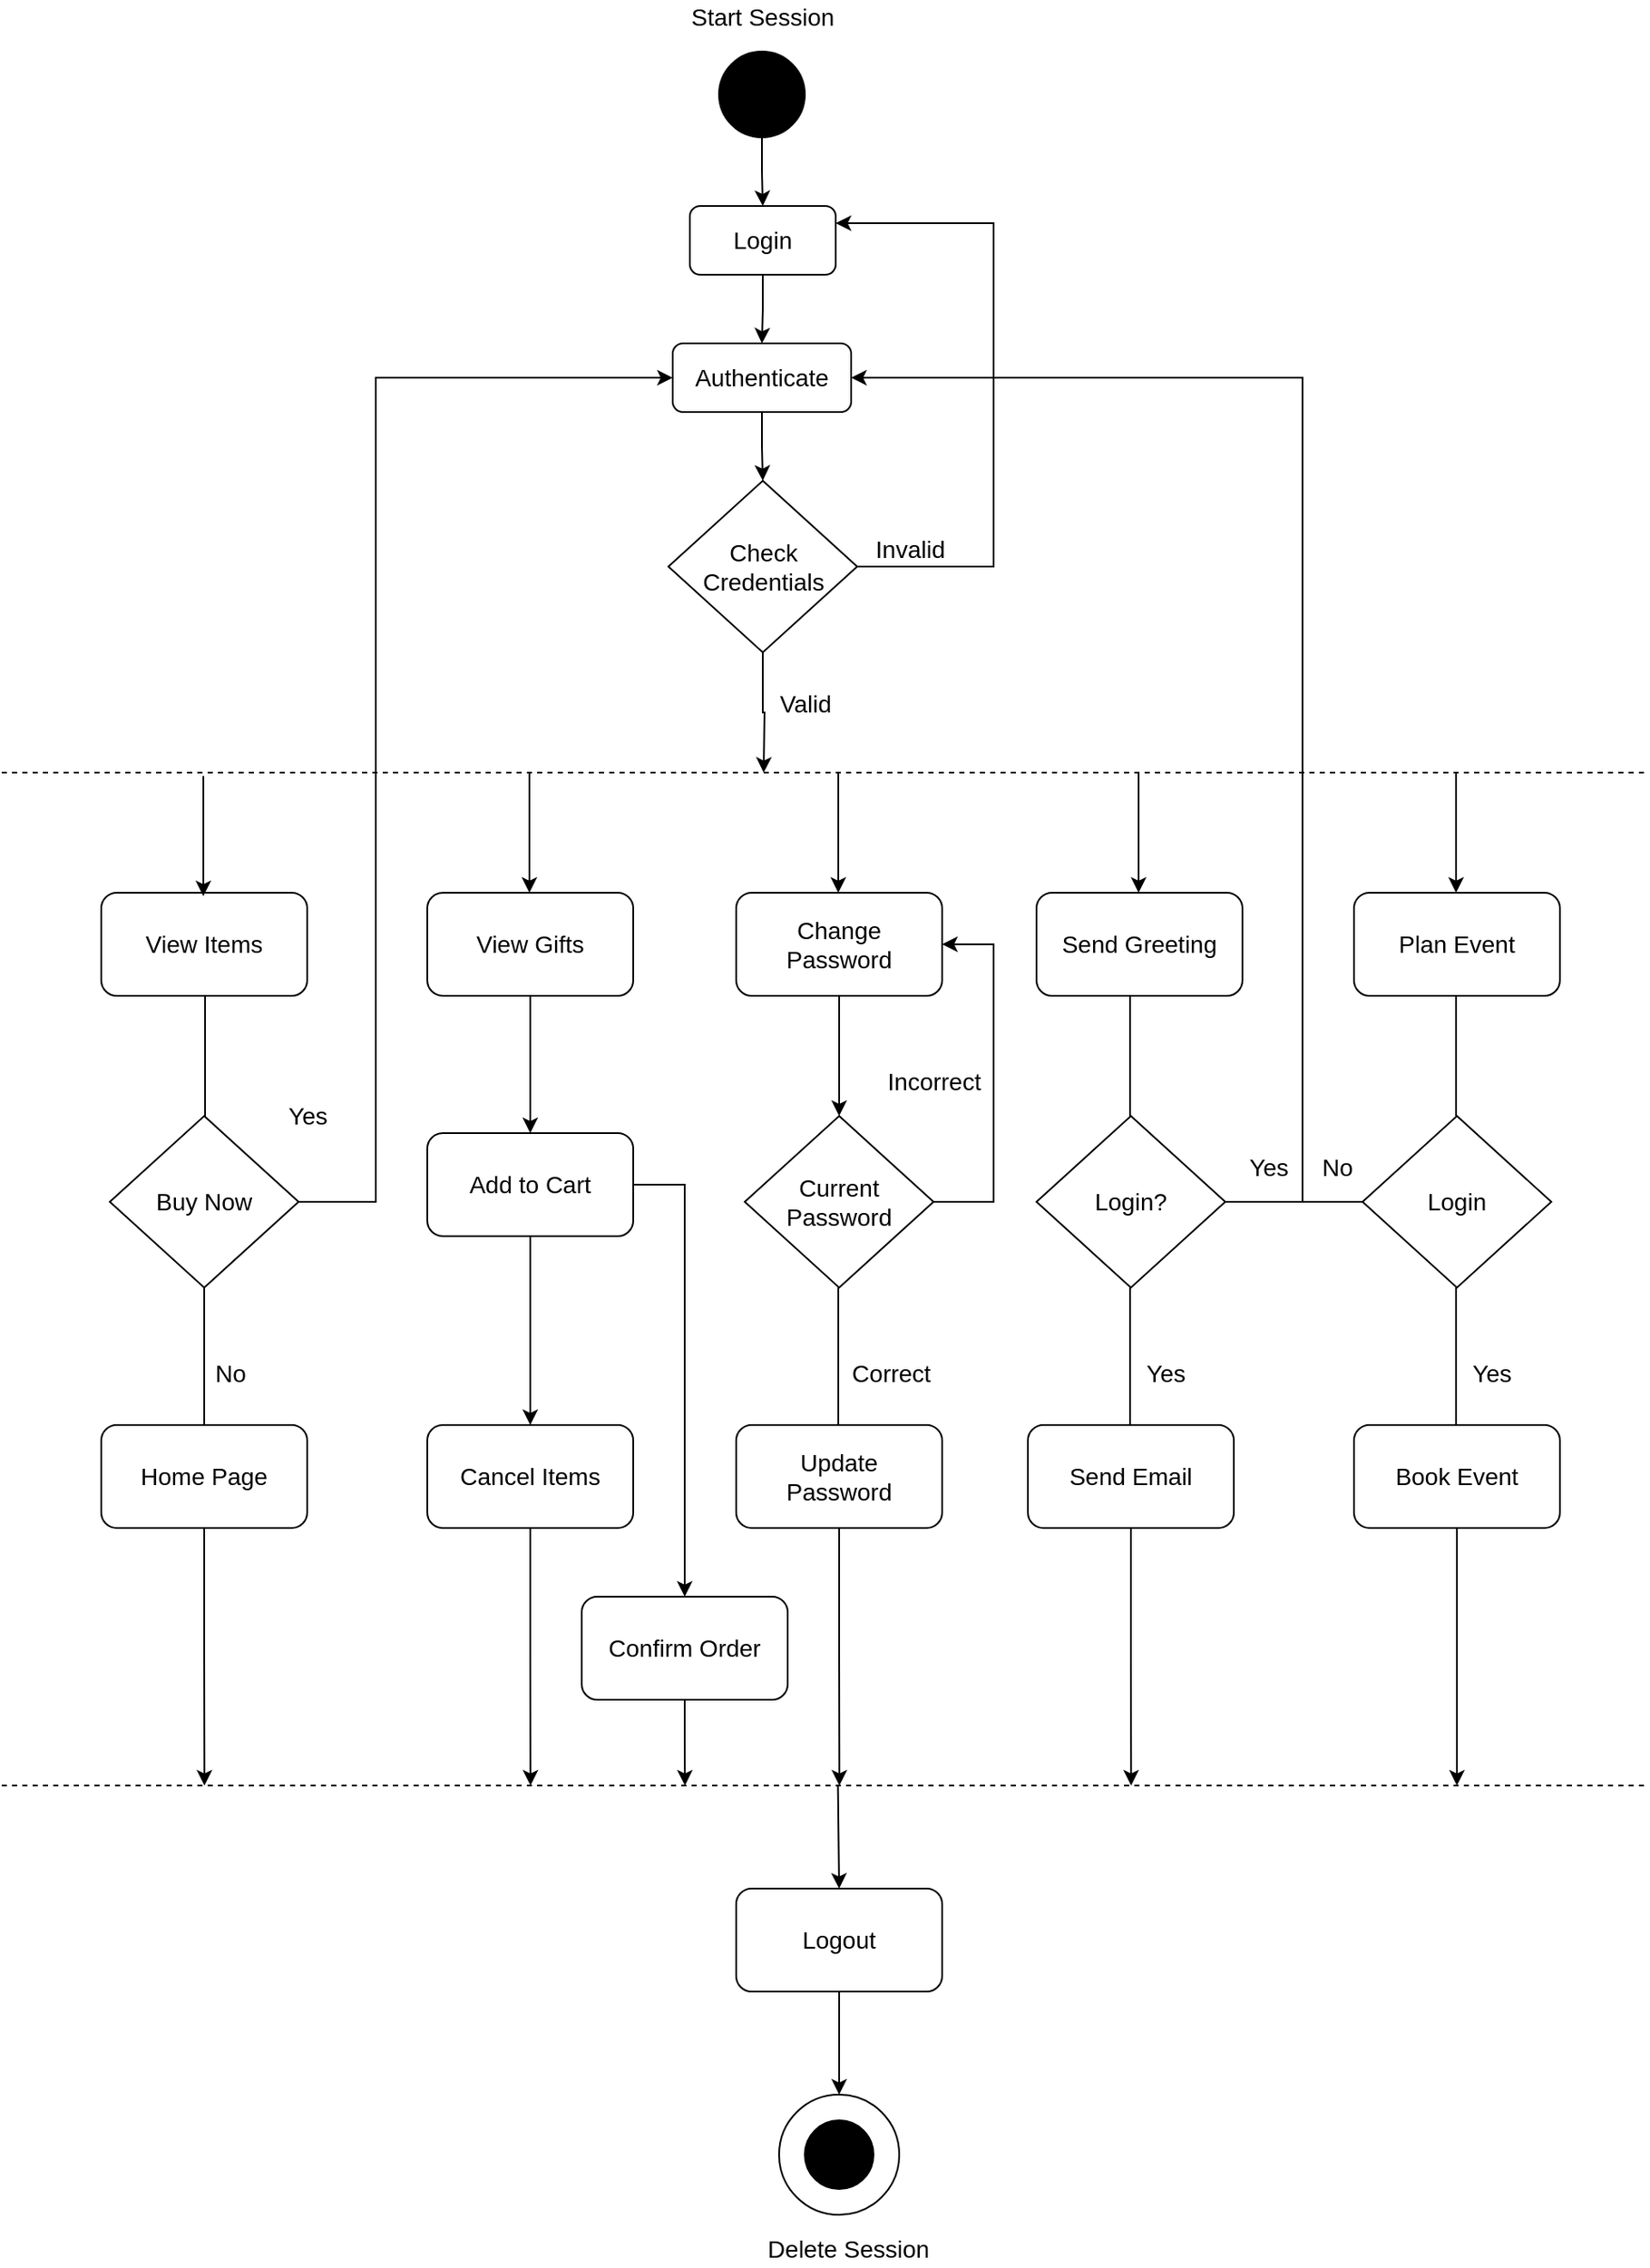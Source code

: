 <mxfile version="17.2.6" type="device"><diagram id="uQPkhNILTBp-T1gYLp-j" name="Page-1"><mxGraphModel dx="1273" dy="664" grid="1" gridSize="10" guides="1" tooltips="1" connect="1" arrows="1" fold="1" page="1" pageScale="1" pageWidth="850" pageHeight="1100" math="0" shadow="0"><root><mxCell id="0"/><mxCell id="1" parent="0"/><mxCell id="Igzqrf_VlsoQQAuXgHz--11" style="edgeStyle=orthogonalEdgeStyle;rounded=0;orthogonalLoop=1;jettySize=auto;html=1;exitX=0.5;exitY=1;exitDx=0;exitDy=0;entryX=0.5;entryY=0;entryDx=0;entryDy=0;" edge="1" parent="1" source="Igzqrf_VlsoQQAuXgHz--1" target="Igzqrf_VlsoQQAuXgHz--4"><mxGeometry relative="1" as="geometry"/></mxCell><mxCell id="Igzqrf_VlsoQQAuXgHz--1" value="" style="ellipse;whiteSpace=wrap;html=1;aspect=fixed;fillColor=#000000;" vertex="1" parent="1"><mxGeometry x="538" y="60" width="50" height="50" as="geometry"/></mxCell><mxCell id="Igzqrf_VlsoQQAuXgHz--9" style="edgeStyle=orthogonalEdgeStyle;rounded=0;orthogonalLoop=1;jettySize=auto;html=1;exitX=0.5;exitY=1;exitDx=0;exitDy=0;entryX=0.5;entryY=0;entryDx=0;entryDy=0;" edge="1" parent="1" source="Igzqrf_VlsoQQAuXgHz--4" target="Igzqrf_VlsoQQAuXgHz--6"><mxGeometry relative="1" as="geometry"/></mxCell><mxCell id="Igzqrf_VlsoQQAuXgHz--4" value="&lt;font style=&quot;font-size: 14px&quot;&gt;Login&lt;/font&gt;" style="rounded=1;whiteSpace=wrap;html=1;fillColor=#FFFFFF;" vertex="1" parent="1"><mxGeometry x="521" y="150" width="85" height="40" as="geometry"/></mxCell><mxCell id="Igzqrf_VlsoQQAuXgHz--20" style="edgeStyle=orthogonalEdgeStyle;rounded=0;orthogonalLoop=1;jettySize=auto;html=1;exitX=0.5;exitY=1;exitDx=0;exitDy=0;entryX=0.5;entryY=0;entryDx=0;entryDy=0;fontSize=14;" edge="1" parent="1" source="Igzqrf_VlsoQQAuXgHz--6" target="Igzqrf_VlsoQQAuXgHz--7"><mxGeometry relative="1" as="geometry"/></mxCell><mxCell id="Igzqrf_VlsoQQAuXgHz--6" value="&lt;font style=&quot;font-size: 14px&quot;&gt;Authenticate&lt;/font&gt;" style="rounded=1;whiteSpace=wrap;html=1;fillColor=#FFFFFF;" vertex="1" parent="1"><mxGeometry x="511" y="230" width="104" height="40" as="geometry"/></mxCell><mxCell id="Igzqrf_VlsoQQAuXgHz--23" style="edgeStyle=orthogonalEdgeStyle;rounded=0;orthogonalLoop=1;jettySize=auto;html=1;exitX=0.5;exitY=1;exitDx=0;exitDy=0;fontSize=14;" edge="1" parent="1" source="Igzqrf_VlsoQQAuXgHz--7"><mxGeometry relative="1" as="geometry"><mxPoint x="564" y="480" as="targetPoint"/></mxGeometry></mxCell><mxCell id="Igzqrf_VlsoQQAuXgHz--50" style="edgeStyle=orthogonalEdgeStyle;rounded=0;orthogonalLoop=1;jettySize=auto;html=1;exitX=1;exitY=0.5;exitDx=0;exitDy=0;entryX=1;entryY=0.25;entryDx=0;entryDy=0;fontSize=14;" edge="1" parent="1" source="Igzqrf_VlsoQQAuXgHz--7" target="Igzqrf_VlsoQQAuXgHz--4"><mxGeometry relative="1" as="geometry"><Array as="points"><mxPoint x="698" y="360"/><mxPoint x="698" y="160"/></Array></mxGeometry></mxCell><mxCell id="Igzqrf_VlsoQQAuXgHz--7" value="&lt;font style=&quot;font-size: 14px&quot;&gt;Check Credentials&lt;/font&gt;" style="rhombus;whiteSpace=wrap;html=1;fillColor=#FFFFFF;" vertex="1" parent="1"><mxGeometry x="508.5" y="310" width="110" height="100" as="geometry"/></mxCell><mxCell id="Igzqrf_VlsoQQAuXgHz--12" value="&lt;font style=&quot;font-size: 14px&quot;&gt;Start Session&lt;/font&gt;" style="text;html=1;align=center;verticalAlign=middle;resizable=0;points=[];autosize=1;strokeColor=none;fillColor=none;" vertex="1" parent="1"><mxGeometry x="513" y="30" width="100" height="20" as="geometry"/></mxCell><mxCell id="Igzqrf_VlsoQQAuXgHz--13" value="&lt;font style=&quot;font-size: 14px&quot;&gt;View Items&lt;/font&gt;" style="rounded=1;whiteSpace=wrap;html=1;fillColor=#FFFFFF;" vertex="1" parent="1"><mxGeometry x="178" y="550" width="120" height="60" as="geometry"/></mxCell><mxCell id="Igzqrf_VlsoQQAuXgHz--37" style="edgeStyle=orthogonalEdgeStyle;rounded=0;orthogonalLoop=1;jettySize=auto;html=1;exitX=0.5;exitY=1;exitDx=0;exitDy=0;fontSize=14;" edge="1" parent="1" source="Igzqrf_VlsoQQAuXgHz--14" target="Igzqrf_VlsoQQAuXgHz--30"><mxGeometry relative="1" as="geometry"/></mxCell><mxCell id="Igzqrf_VlsoQQAuXgHz--14" value="&lt;font style=&quot;font-size: 14px&quot;&gt;View Gifts&lt;/font&gt;" style="rounded=1;whiteSpace=wrap;html=1;fillColor=#FFFFFF;" vertex="1" parent="1"><mxGeometry x="368" y="550" width="120" height="60" as="geometry"/></mxCell><mxCell id="Igzqrf_VlsoQQAuXgHz--38" style="edgeStyle=orthogonalEdgeStyle;rounded=0;orthogonalLoop=1;jettySize=auto;html=1;exitX=0.5;exitY=1;exitDx=0;exitDy=0;entryX=0.5;entryY=0;entryDx=0;entryDy=0;fontSize=14;" edge="1" parent="1" source="Igzqrf_VlsoQQAuXgHz--15" target="Igzqrf_VlsoQQAuXgHz--32"><mxGeometry relative="1" as="geometry"/></mxCell><mxCell id="Igzqrf_VlsoQQAuXgHz--15" value="&lt;font style=&quot;font-size: 14px&quot;&gt;Change &lt;br&gt;Password&lt;/font&gt;" style="rounded=1;whiteSpace=wrap;html=1;fillColor=#FFFFFF;" vertex="1" parent="1"><mxGeometry x="548" y="550" width="120" height="60" as="geometry"/></mxCell><mxCell id="Igzqrf_VlsoQQAuXgHz--16" value="&lt;font style=&quot;font-size: 14px&quot;&gt;Send Greeting&lt;/font&gt;" style="rounded=1;whiteSpace=wrap;html=1;fillColor=#FFFFFF;" vertex="1" parent="1"><mxGeometry x="723" y="550" width="120" height="60" as="geometry"/></mxCell><mxCell id="Igzqrf_VlsoQQAuXgHz--17" value="&lt;font style=&quot;font-size: 14px&quot;&gt;Plan Event&lt;/font&gt;" style="rounded=1;whiteSpace=wrap;html=1;fillColor=#FFFFFF;" vertex="1" parent="1"><mxGeometry x="908" y="550" width="120" height="60" as="geometry"/></mxCell><mxCell id="Igzqrf_VlsoQQAuXgHz--21" value="" style="endArrow=none;dashed=1;html=1;rounded=0;fontSize=14;" edge="1" parent="1"><mxGeometry width="50" height="50" relative="1" as="geometry"><mxPoint x="120" y="480" as="sourcePoint"/><mxPoint x="1078" y="480" as="targetPoint"/></mxGeometry></mxCell><mxCell id="Igzqrf_VlsoQQAuXgHz--24" value="Valid" style="text;html=1;align=center;verticalAlign=middle;resizable=0;points=[];autosize=1;strokeColor=none;fillColor=none;fontSize=14;" vertex="1" parent="1"><mxGeometry x="563" y="430" width="50" height="20" as="geometry"/></mxCell><mxCell id="Igzqrf_VlsoQQAuXgHz--25" value="" style="endArrow=classic;html=1;rounded=0;fontSize=14;" edge="1" parent="1"><mxGeometry width="50" height="50" relative="1" as="geometry"><mxPoint x="237.5" y="482" as="sourcePoint"/><mxPoint x="237.5" y="552" as="targetPoint"/></mxGeometry></mxCell><mxCell id="Igzqrf_VlsoQQAuXgHz--26" value="" style="endArrow=classic;html=1;rounded=0;fontSize=14;" edge="1" parent="1"><mxGeometry width="50" height="50" relative="1" as="geometry"><mxPoint x="427.5" y="480" as="sourcePoint"/><mxPoint x="427.5" y="550" as="targetPoint"/></mxGeometry></mxCell><mxCell id="Igzqrf_VlsoQQAuXgHz--27" value="" style="endArrow=classic;html=1;rounded=0;fontSize=14;" edge="1" parent="1"><mxGeometry width="50" height="50" relative="1" as="geometry"><mxPoint x="607.5" y="480" as="sourcePoint"/><mxPoint x="607.5" y="550" as="targetPoint"/><Array as="points"><mxPoint x="607.5" y="510"/></Array></mxGeometry></mxCell><mxCell id="Igzqrf_VlsoQQAuXgHz--28" value="" style="endArrow=classic;html=1;rounded=0;fontSize=14;" edge="1" parent="1"><mxGeometry width="50" height="50" relative="1" as="geometry"><mxPoint x="782.5" y="480" as="sourcePoint"/><mxPoint x="782.5" y="550" as="targetPoint"/></mxGeometry></mxCell><mxCell id="Igzqrf_VlsoQQAuXgHz--29" value="" style="endArrow=classic;html=1;rounded=0;fontSize=14;" edge="1" parent="1"><mxGeometry width="50" height="50" relative="1" as="geometry"><mxPoint x="967.5" y="480" as="sourcePoint"/><mxPoint x="967.5" y="550" as="targetPoint"/></mxGeometry></mxCell><mxCell id="Igzqrf_VlsoQQAuXgHz--59" style="edgeStyle=orthogonalEdgeStyle;rounded=0;orthogonalLoop=1;jettySize=auto;html=1;exitX=0.5;exitY=1;exitDx=0;exitDy=0;fontSize=14;" edge="1" parent="1" source="Igzqrf_VlsoQQAuXgHz--30" target="Igzqrf_VlsoQQAuXgHz--53"><mxGeometry relative="1" as="geometry"/></mxCell><mxCell id="Igzqrf_VlsoQQAuXgHz--68" style="edgeStyle=orthogonalEdgeStyle;rounded=0;orthogonalLoop=1;jettySize=auto;html=1;exitX=1;exitY=0.5;exitDx=0;exitDy=0;fontSize=14;entryX=0.5;entryY=0;entryDx=0;entryDy=0;" edge="1" parent="1" source="Igzqrf_VlsoQQAuXgHz--30" target="Igzqrf_VlsoQQAuXgHz--67"><mxGeometry relative="1" as="geometry"><mxPoint x="518" y="940" as="targetPoint"/></mxGeometry></mxCell><mxCell id="Igzqrf_VlsoQQAuXgHz--30" value="&lt;font style=&quot;font-size: 14px&quot;&gt;Add to Cart&lt;/font&gt;" style="rounded=1;whiteSpace=wrap;html=1;fillColor=#FFFFFF;" vertex="1" parent="1"><mxGeometry x="368" y="690" width="120" height="60" as="geometry"/></mxCell><mxCell id="Igzqrf_VlsoQQAuXgHz--93" style="edgeStyle=orthogonalEdgeStyle;rounded=0;orthogonalLoop=1;jettySize=auto;html=1;exitX=1;exitY=0.5;exitDx=0;exitDy=0;entryX=0;entryY=0.5;entryDx=0;entryDy=0;fontSize=14;" edge="1" parent="1" source="Igzqrf_VlsoQQAuXgHz--31" target="Igzqrf_VlsoQQAuXgHz--6"><mxGeometry relative="1" as="geometry"><Array as="points"><mxPoint x="338" y="730"/><mxPoint x="338" y="250"/></Array></mxGeometry></mxCell><mxCell id="Igzqrf_VlsoQQAuXgHz--31" value="&lt;font style=&quot;font-size: 14px&quot;&gt;Buy Now&lt;/font&gt;" style="rhombus;whiteSpace=wrap;html=1;fillColor=#FFFFFF;" vertex="1" parent="1"><mxGeometry x="183" y="680" width="110" height="100" as="geometry"/></mxCell><mxCell id="Igzqrf_VlsoQQAuXgHz--43" style="edgeStyle=orthogonalEdgeStyle;rounded=0;orthogonalLoop=1;jettySize=auto;html=1;exitX=1;exitY=0.5;exitDx=0;exitDy=0;entryX=1;entryY=0.5;entryDx=0;entryDy=0;fontSize=14;" edge="1" parent="1" source="Igzqrf_VlsoQQAuXgHz--32" target="Igzqrf_VlsoQQAuXgHz--15"><mxGeometry relative="1" as="geometry"><Array as="points"><mxPoint x="698" y="730"/><mxPoint x="698" y="580"/></Array></mxGeometry></mxCell><mxCell id="Igzqrf_VlsoQQAuXgHz--32" value="&lt;font style=&quot;font-size: 14px&quot;&gt;Current Password&lt;/font&gt;" style="rhombus;whiteSpace=wrap;html=1;fillColor=#FFFFFF;" vertex="1" parent="1"><mxGeometry x="553" y="680" width="110" height="100" as="geometry"/></mxCell><mxCell id="Igzqrf_VlsoQQAuXgHz--33" value="&lt;font style=&quot;font-size: 14px&quot;&gt;Login?&lt;/font&gt;" style="rhombus;whiteSpace=wrap;html=1;fillColor=#FFFFFF;" vertex="1" parent="1"><mxGeometry x="723" y="680" width="110" height="100" as="geometry"/></mxCell><mxCell id="Igzqrf_VlsoQQAuXgHz--34" value="&lt;font style=&quot;font-size: 14px&quot;&gt;Login&lt;/font&gt;" style="rhombus;whiteSpace=wrap;html=1;fillColor=#FFFFFF;" vertex="1" parent="1"><mxGeometry x="913" y="680" width="110" height="100" as="geometry"/></mxCell><mxCell id="Igzqrf_VlsoQQAuXgHz--36" value="" style="endArrow=none;html=1;rounded=0;fontSize=14;" edge="1" parent="1"><mxGeometry width="50" height="50" relative="1" as="geometry"><mxPoint x="238.5" y="680" as="sourcePoint"/><mxPoint x="238.5" y="610" as="targetPoint"/></mxGeometry></mxCell><mxCell id="Igzqrf_VlsoQQAuXgHz--39" value="" style="endArrow=none;html=1;rounded=0;fontSize=14;" edge="1" parent="1"><mxGeometry width="50" height="50" relative="1" as="geometry"><mxPoint x="777.5" y="680" as="sourcePoint"/><mxPoint x="777.5" y="610" as="targetPoint"/></mxGeometry></mxCell><mxCell id="Igzqrf_VlsoQQAuXgHz--40" value="" style="endArrow=none;html=1;rounded=0;fontSize=14;" edge="1" parent="1"><mxGeometry width="50" height="50" relative="1" as="geometry"><mxPoint x="967.5" y="680" as="sourcePoint"/><mxPoint x="967.5" y="610" as="targetPoint"/></mxGeometry></mxCell><mxCell id="Igzqrf_VlsoQQAuXgHz--42" style="edgeStyle=orthogonalEdgeStyle;rounded=0;orthogonalLoop=1;jettySize=auto;html=1;exitX=0.5;exitY=1;exitDx=0;exitDy=0;fontSize=14;" edge="1" parent="1" source="Igzqrf_VlsoQQAuXgHz--30" target="Igzqrf_VlsoQQAuXgHz--30"><mxGeometry relative="1" as="geometry"/></mxCell><mxCell id="Igzqrf_VlsoQQAuXgHz--44" value="Incorrect" style="text;html=1;align=center;verticalAlign=middle;resizable=0;points=[];autosize=1;strokeColor=none;fillColor=none;fontSize=14;" vertex="1" parent="1"><mxGeometry x="628" y="650" width="70" height="20" as="geometry"/></mxCell><mxCell id="Igzqrf_VlsoQQAuXgHz--45" value="Yes" style="text;html=1;align=center;verticalAlign=middle;resizable=0;points=[];autosize=1;strokeColor=none;fillColor=none;fontSize=14;" vertex="1" parent="1"><mxGeometry x="278" y="670" width="40" height="20" as="geometry"/></mxCell><mxCell id="Igzqrf_VlsoQQAuXgHz--46" value="" style="endArrow=none;html=1;rounded=0;fontSize=14;entryX=0;entryY=0.5;entryDx=0;entryDy=0;exitX=1;exitY=0.5;exitDx=0;exitDy=0;" edge="1" parent="1" source="Igzqrf_VlsoQQAuXgHz--33" target="Igzqrf_VlsoQQAuXgHz--34"><mxGeometry width="50" height="50" relative="1" as="geometry"><mxPoint x="838" y="729.5" as="sourcePoint"/><mxPoint x="908" y="730" as="targetPoint"/></mxGeometry></mxCell><mxCell id="Igzqrf_VlsoQQAuXgHz--47" value="" style="endArrow=classic;html=1;rounded=0;fontSize=14;entryX=1;entryY=0.5;entryDx=0;entryDy=0;" edge="1" parent="1" target="Igzqrf_VlsoQQAuXgHz--6"><mxGeometry width="50" height="50" relative="1" as="geometry"><mxPoint x="878" y="730" as="sourcePoint"/><mxPoint x="878" y="250" as="targetPoint"/><Array as="points"><mxPoint x="878" y="250"/></Array></mxGeometry></mxCell><mxCell id="Igzqrf_VlsoQQAuXgHz--48" value="Yes" style="text;html=1;align=center;verticalAlign=middle;resizable=0;points=[];autosize=1;strokeColor=none;fillColor=none;fontSize=14;" vertex="1" parent="1"><mxGeometry x="838" y="700" width="40" height="20" as="geometry"/></mxCell><mxCell id="Igzqrf_VlsoQQAuXgHz--49" value="No" style="text;html=1;align=center;verticalAlign=middle;resizable=0;points=[];autosize=1;strokeColor=none;fillColor=none;fontSize=14;" vertex="1" parent="1"><mxGeometry x="883" y="700" width="30" height="20" as="geometry"/></mxCell><mxCell id="Igzqrf_VlsoQQAuXgHz--51" value="Invalid" style="text;html=1;align=center;verticalAlign=middle;resizable=0;points=[];autosize=1;strokeColor=none;fillColor=none;fontSize=14;" vertex="1" parent="1"><mxGeometry x="618.5" y="340" width="60" height="20" as="geometry"/></mxCell><mxCell id="Igzqrf_VlsoQQAuXgHz--75" style="edgeStyle=orthogonalEdgeStyle;rounded=0;orthogonalLoop=1;jettySize=auto;html=1;exitX=0.5;exitY=1;exitDx=0;exitDy=0;fontSize=14;" edge="1" parent="1" source="Igzqrf_VlsoQQAuXgHz--52"><mxGeometry relative="1" as="geometry"><mxPoint x="238.143" y="1070.0" as="targetPoint"/></mxGeometry></mxCell><mxCell id="Igzqrf_VlsoQQAuXgHz--52" value="&lt;font style=&quot;font-size: 14px&quot;&gt;Home Page&lt;/font&gt;" style="rounded=1;whiteSpace=wrap;html=1;fillColor=#FFFFFF;" vertex="1" parent="1"><mxGeometry x="178" y="860" width="120" height="60" as="geometry"/></mxCell><mxCell id="Igzqrf_VlsoQQAuXgHz--76" style="edgeStyle=orthogonalEdgeStyle;rounded=0;orthogonalLoop=1;jettySize=auto;html=1;exitX=0.5;exitY=1;exitDx=0;exitDy=0;fontSize=14;" edge="1" parent="1" source="Igzqrf_VlsoQQAuXgHz--53"><mxGeometry relative="1" as="geometry"><mxPoint x="428.143" y="1070.0" as="targetPoint"/></mxGeometry></mxCell><mxCell id="Igzqrf_VlsoQQAuXgHz--53" value="&lt;span style=&quot;font-size: 14px&quot;&gt;Cancel Items&lt;/span&gt;" style="rounded=1;whiteSpace=wrap;html=1;fillColor=#FFFFFF;" vertex="1" parent="1"><mxGeometry x="368" y="860" width="120" height="60" as="geometry"/></mxCell><mxCell id="Igzqrf_VlsoQQAuXgHz--78" style="edgeStyle=orthogonalEdgeStyle;rounded=0;orthogonalLoop=1;jettySize=auto;html=1;exitX=0.5;exitY=1;exitDx=0;exitDy=0;fontSize=14;" edge="1" parent="1" source="Igzqrf_VlsoQQAuXgHz--54"><mxGeometry relative="1" as="geometry"><mxPoint x="608.143" y="1070.0" as="targetPoint"/></mxGeometry></mxCell><mxCell id="Igzqrf_VlsoQQAuXgHz--54" value="&lt;font style=&quot;font-size: 14px&quot;&gt;Update &lt;br&gt;Password&lt;/font&gt;" style="rounded=1;whiteSpace=wrap;html=1;fillColor=#FFFFFF;" vertex="1" parent="1"><mxGeometry x="548" y="860" width="120" height="60" as="geometry"/></mxCell><mxCell id="Igzqrf_VlsoQQAuXgHz--80" style="edgeStyle=orthogonalEdgeStyle;rounded=0;orthogonalLoop=1;jettySize=auto;html=1;exitX=0.5;exitY=1;exitDx=0;exitDy=0;fontSize=14;" edge="1" parent="1" source="Igzqrf_VlsoQQAuXgHz--55"><mxGeometry relative="1" as="geometry"><mxPoint x="778.143" y="1070.0" as="targetPoint"/></mxGeometry></mxCell><mxCell id="Igzqrf_VlsoQQAuXgHz--55" value="&lt;font style=&quot;font-size: 14px&quot;&gt;Send Email&lt;/font&gt;" style="rounded=1;whiteSpace=wrap;html=1;fillColor=#FFFFFF;" vertex="1" parent="1"><mxGeometry x="718" y="860" width="120" height="60" as="geometry"/></mxCell><mxCell id="Igzqrf_VlsoQQAuXgHz--81" style="edgeStyle=orthogonalEdgeStyle;rounded=0;orthogonalLoop=1;jettySize=auto;html=1;exitX=0.5;exitY=1;exitDx=0;exitDy=0;fontSize=14;" edge="1" parent="1" source="Igzqrf_VlsoQQAuXgHz--56"><mxGeometry relative="1" as="geometry"><mxPoint x="968" y="1070" as="targetPoint"/></mxGeometry></mxCell><mxCell id="Igzqrf_VlsoQQAuXgHz--56" value="&lt;font style=&quot;font-size: 14px&quot;&gt;Book Event&lt;/font&gt;" style="rounded=1;whiteSpace=wrap;html=1;fillColor=#FFFFFF;" vertex="1" parent="1"><mxGeometry x="908" y="860" width="120" height="60" as="geometry"/></mxCell><mxCell id="Igzqrf_VlsoQQAuXgHz--58" value="No" style="text;html=1;align=center;verticalAlign=middle;resizable=0;points=[];autosize=1;strokeColor=none;fillColor=none;fontSize=14;" vertex="1" parent="1"><mxGeometry x="238" y="820" width="30" height="20" as="geometry"/></mxCell><mxCell id="Igzqrf_VlsoQQAuXgHz--60" value="" style="endArrow=none;html=1;rounded=0;fontSize=14;" edge="1" parent="1"><mxGeometry width="50" height="50" relative="1" as="geometry"><mxPoint x="238" y="860" as="sourcePoint"/><mxPoint x="238" y="780" as="targetPoint"/></mxGeometry></mxCell><mxCell id="Igzqrf_VlsoQQAuXgHz--61" value="" style="endArrow=none;html=1;rounded=0;fontSize=14;" edge="1" parent="1"><mxGeometry width="50" height="50" relative="1" as="geometry"><mxPoint x="607.5" y="860" as="sourcePoint"/><mxPoint x="607.5" y="780" as="targetPoint"/></mxGeometry></mxCell><mxCell id="Igzqrf_VlsoQQAuXgHz--62" value="" style="endArrow=none;html=1;rounded=0;fontSize=14;" edge="1" parent="1"><mxGeometry width="50" height="50" relative="1" as="geometry"><mxPoint x="777.5" y="860" as="sourcePoint"/><mxPoint x="777.5" y="780" as="targetPoint"/></mxGeometry></mxCell><mxCell id="Igzqrf_VlsoQQAuXgHz--63" value="" style="endArrow=none;html=1;rounded=0;fontSize=14;" edge="1" parent="1"><mxGeometry width="50" height="50" relative="1" as="geometry"><mxPoint x="967.5" y="860" as="sourcePoint"/><mxPoint x="967.5" y="780" as="targetPoint"/></mxGeometry></mxCell><mxCell id="Igzqrf_VlsoQQAuXgHz--64" value="Correct" style="text;html=1;align=center;verticalAlign=middle;resizable=0;points=[];autosize=1;strokeColor=none;fillColor=none;fontSize=14;" vertex="1" parent="1"><mxGeometry x="608" y="820" width="60" height="20" as="geometry"/></mxCell><mxCell id="Igzqrf_VlsoQQAuXgHz--65" value="Yes" style="text;html=1;align=center;verticalAlign=middle;resizable=0;points=[];autosize=1;strokeColor=none;fillColor=none;fontSize=14;" vertex="1" parent="1"><mxGeometry x="778" y="820" width="40" height="20" as="geometry"/></mxCell><mxCell id="Igzqrf_VlsoQQAuXgHz--66" value="Yes" style="text;html=1;align=center;verticalAlign=middle;resizable=0;points=[];autosize=1;strokeColor=none;fillColor=none;fontSize=14;" vertex="1" parent="1"><mxGeometry x="968" y="820" width="40" height="20" as="geometry"/></mxCell><mxCell id="Igzqrf_VlsoQQAuXgHz--77" style="edgeStyle=orthogonalEdgeStyle;rounded=0;orthogonalLoop=1;jettySize=auto;html=1;exitX=0.5;exitY=1;exitDx=0;exitDy=0;fontSize=14;" edge="1" parent="1" source="Igzqrf_VlsoQQAuXgHz--67"><mxGeometry relative="1" as="geometry"><mxPoint x="518.143" y="1070.0" as="targetPoint"/></mxGeometry></mxCell><mxCell id="Igzqrf_VlsoQQAuXgHz--67" value="&lt;span style=&quot;font-size: 14px&quot;&gt;Confirm Order&lt;/span&gt;" style="rounded=1;whiteSpace=wrap;html=1;fillColor=#FFFFFF;" vertex="1" parent="1"><mxGeometry x="458" y="960" width="120" height="60" as="geometry"/></mxCell><mxCell id="Igzqrf_VlsoQQAuXgHz--74" value="" style="endArrow=none;dashed=1;html=1;rounded=0;fontSize=14;" edge="1" parent="1"><mxGeometry width="50" height="50" relative="1" as="geometry"><mxPoint x="120" y="1070" as="sourcePoint"/><mxPoint x="1078" y="1070" as="targetPoint"/></mxGeometry></mxCell><mxCell id="Igzqrf_VlsoQQAuXgHz--82" value="" style="endArrow=classic;html=1;rounded=0;fontSize=14;entryX=0.5;entryY=0;entryDx=0;entryDy=0;" edge="1" parent="1" target="Igzqrf_VlsoQQAuXgHz--83"><mxGeometry width="50" height="50" relative="1" as="geometry"><mxPoint x="607.29" y="1070" as="sourcePoint"/><mxPoint x="607.29" y="1130" as="targetPoint"/></mxGeometry></mxCell><mxCell id="Igzqrf_VlsoQQAuXgHz--88" style="edgeStyle=orthogonalEdgeStyle;rounded=0;orthogonalLoop=1;jettySize=auto;html=1;exitX=0.5;exitY=1;exitDx=0;exitDy=0;entryX=0.5;entryY=0;entryDx=0;entryDy=0;fontSize=14;" edge="1" parent="1" source="Igzqrf_VlsoQQAuXgHz--83" target="Igzqrf_VlsoQQAuXgHz--84"><mxGeometry relative="1" as="geometry"/></mxCell><mxCell id="Igzqrf_VlsoQQAuXgHz--83" value="Logout" style="rounded=1;whiteSpace=wrap;html=1;fontSize=14;fillColor=#FFFFFF;" vertex="1" parent="1"><mxGeometry x="548" y="1130" width="120" height="60" as="geometry"/></mxCell><mxCell id="Igzqrf_VlsoQQAuXgHz--84" value="" style="ellipse;whiteSpace=wrap;html=1;aspect=fixed;fontSize=14;fillColor=#FFFFFF;" vertex="1" parent="1"><mxGeometry x="573" y="1250" width="70" height="70" as="geometry"/></mxCell><mxCell id="Igzqrf_VlsoQQAuXgHz--86" value="" style="ellipse;whiteSpace=wrap;html=1;aspect=fixed;fillColor=#000000;" vertex="1" parent="1"><mxGeometry x="588" y="1265" width="40" height="40" as="geometry"/></mxCell><mxCell id="Igzqrf_VlsoQQAuXgHz--92" value="Delete Session" style="text;html=1;align=center;verticalAlign=middle;resizable=0;points=[];autosize=1;strokeColor=none;fillColor=none;fontSize=14;" vertex="1" parent="1"><mxGeometry x="558" y="1330" width="110" height="20" as="geometry"/></mxCell></root></mxGraphModel></diagram></mxfile>